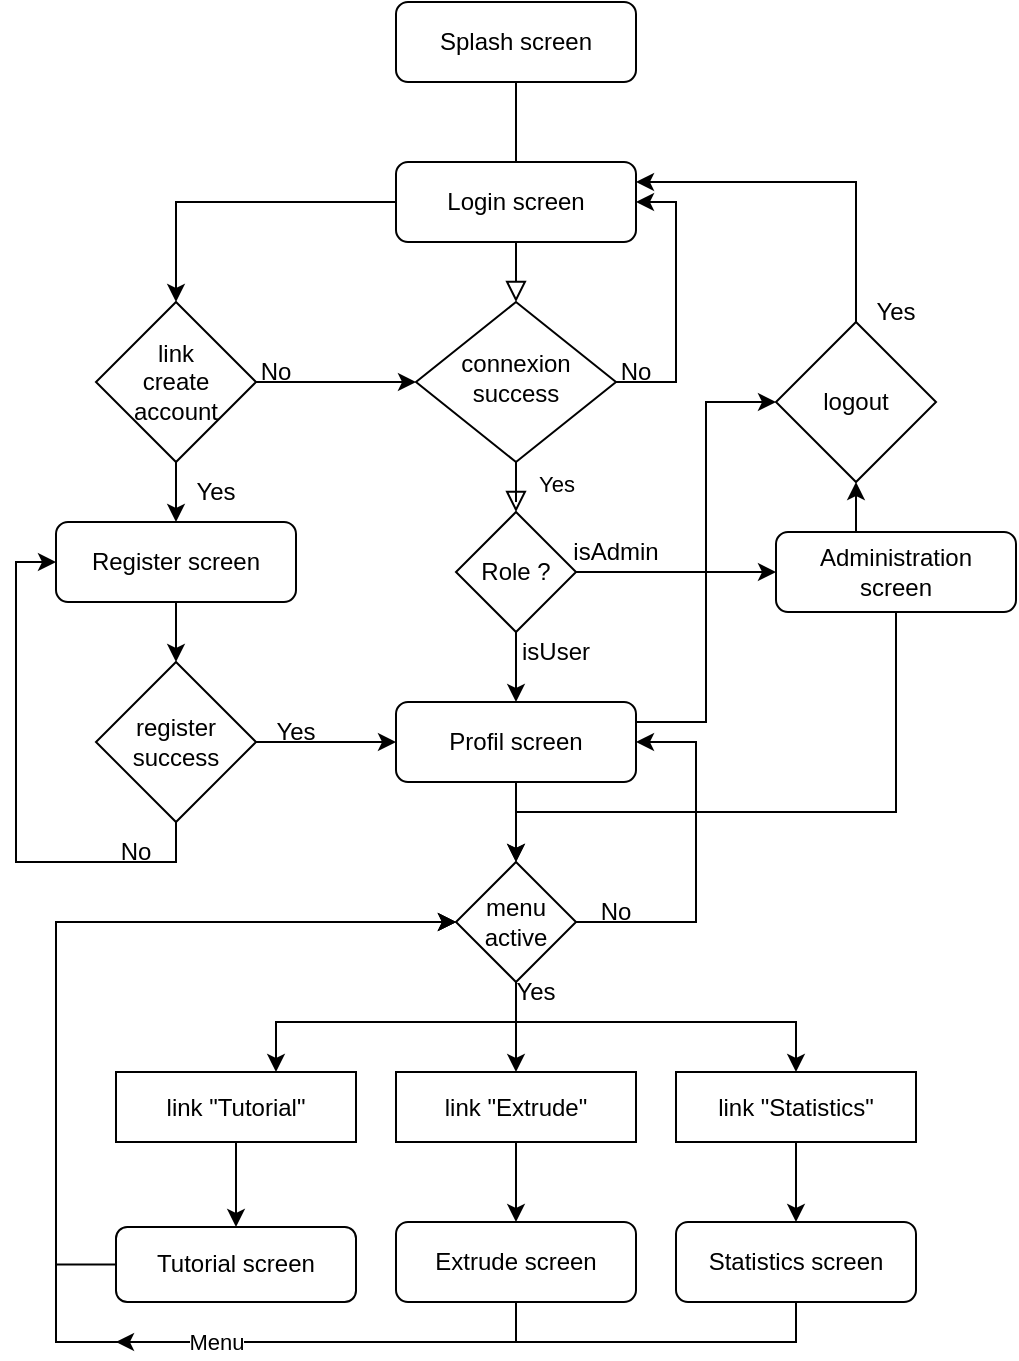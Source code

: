 <mxfile version="21.6.1" type="github">
  <diagram id="C5RBs43oDa-KdzZeNtuy" name="Page-1">
    <mxGraphModel dx="1434" dy="756" grid="1" gridSize="10" guides="1" tooltips="1" connect="1" arrows="1" fold="1" page="1" pageScale="1" pageWidth="827" pageHeight="1169" math="0" shadow="0">
      <root>
        <mxCell id="WIyWlLk6GJQsqaUBKTNV-0" />
        <mxCell id="WIyWlLk6GJQsqaUBKTNV-1" parent="WIyWlLk6GJQsqaUBKTNV-0" />
        <mxCell id="WIyWlLk6GJQsqaUBKTNV-2" value="" style="rounded=0;html=1;jettySize=auto;orthogonalLoop=1;fontSize=11;endArrow=block;endFill=0;endSize=8;strokeWidth=1;shadow=0;labelBackgroundColor=none;edgeStyle=orthogonalEdgeStyle;" parent="WIyWlLk6GJQsqaUBKTNV-1" source="WIyWlLk6GJQsqaUBKTNV-3" target="WIyWlLk6GJQsqaUBKTNV-6" edge="1">
          <mxGeometry relative="1" as="geometry" />
        </mxCell>
        <mxCell id="WIyWlLk6GJQsqaUBKTNV-3" value="Splash screen" style="rounded=1;whiteSpace=wrap;html=1;fontSize=12;glass=0;strokeWidth=1;shadow=0;" parent="WIyWlLk6GJQsqaUBKTNV-1" vertex="1">
          <mxGeometry x="350" y="50" width="120" height="40" as="geometry" />
        </mxCell>
        <mxCell id="WIyWlLk6GJQsqaUBKTNV-4" value="Yes" style="rounded=0;html=1;jettySize=auto;orthogonalLoop=1;fontSize=11;endArrow=block;endFill=0;endSize=8;strokeWidth=1;shadow=0;labelBackgroundColor=none;edgeStyle=orthogonalEdgeStyle;entryX=0.5;entryY=0;entryDx=0;entryDy=0;" parent="WIyWlLk6GJQsqaUBKTNV-1" source="WIyWlLk6GJQsqaUBKTNV-6" target="3vya6i_Q-tbSkME6sDgc-55" edge="1">
          <mxGeometry x="-0.604" y="20" relative="1" as="geometry">
            <mxPoint as="offset" />
            <mxPoint x="410" y="330" as="targetPoint" />
          </mxGeometry>
        </mxCell>
        <mxCell id="3vya6i_Q-tbSkME6sDgc-15" style="edgeStyle=orthogonalEdgeStyle;rounded=0;orthogonalLoop=1;jettySize=auto;html=1;entryX=1;entryY=0.5;entryDx=0;entryDy=0;exitX=1;exitY=0.5;exitDx=0;exitDy=0;" edge="1" parent="WIyWlLk6GJQsqaUBKTNV-1" source="WIyWlLk6GJQsqaUBKTNV-6" target="3vya6i_Q-tbSkME6sDgc-0">
          <mxGeometry relative="1" as="geometry">
            <Array as="points">
              <mxPoint x="490" y="240" />
              <mxPoint x="490" y="150" />
            </Array>
          </mxGeometry>
        </mxCell>
        <mxCell id="WIyWlLk6GJQsqaUBKTNV-6" value="connexion&lt;br&gt;success" style="rhombus;whiteSpace=wrap;html=1;shadow=0;fontFamily=Helvetica;fontSize=12;align=center;strokeWidth=1;spacing=6;spacingTop=-4;" parent="WIyWlLk6GJQsqaUBKTNV-1" vertex="1">
          <mxGeometry x="360" y="200" width="100" height="80" as="geometry" />
        </mxCell>
        <mxCell id="3vya6i_Q-tbSkME6sDgc-37" style="edgeStyle=orthogonalEdgeStyle;rounded=0;orthogonalLoop=1;jettySize=auto;html=1;entryX=0;entryY=0.5;entryDx=0;entryDy=0;" edge="1" parent="WIyWlLk6GJQsqaUBKTNV-1" source="WIyWlLk6GJQsqaUBKTNV-12" target="3vya6i_Q-tbSkME6sDgc-36">
          <mxGeometry relative="1" as="geometry">
            <Array as="points">
              <mxPoint x="505" y="410" />
              <mxPoint x="505" y="250" />
            </Array>
          </mxGeometry>
        </mxCell>
        <mxCell id="3vya6i_Q-tbSkME6sDgc-61" style="edgeStyle=orthogonalEdgeStyle;rounded=0;orthogonalLoop=1;jettySize=auto;html=1;entryX=0.5;entryY=0;entryDx=0;entryDy=0;" edge="1" parent="WIyWlLk6GJQsqaUBKTNV-1" source="WIyWlLk6GJQsqaUBKTNV-12" target="3vya6i_Q-tbSkME6sDgc-22">
          <mxGeometry relative="1" as="geometry" />
        </mxCell>
        <mxCell id="WIyWlLk6GJQsqaUBKTNV-12" value="Profil screen" style="rounded=1;whiteSpace=wrap;html=1;fontSize=12;glass=0;strokeWidth=1;shadow=0;" parent="WIyWlLk6GJQsqaUBKTNV-1" vertex="1">
          <mxGeometry x="350" y="400" width="120" height="40" as="geometry" />
        </mxCell>
        <mxCell id="3vya6i_Q-tbSkME6sDgc-1" style="edgeStyle=orthogonalEdgeStyle;rounded=0;orthogonalLoop=1;jettySize=auto;html=1;" edge="1" parent="WIyWlLk6GJQsqaUBKTNV-1" source="3vya6i_Q-tbSkME6sDgc-0" target="3vya6i_Q-tbSkME6sDgc-2">
          <mxGeometry relative="1" as="geometry">
            <mxPoint x="260" y="230" as="targetPoint" />
          </mxGeometry>
        </mxCell>
        <mxCell id="3vya6i_Q-tbSkME6sDgc-0" value="Login screen" style="rounded=1;whiteSpace=wrap;html=1;fontSize=12;glass=0;strokeWidth=1;shadow=0;" vertex="1" parent="WIyWlLk6GJQsqaUBKTNV-1">
          <mxGeometry x="350" y="130" width="120" height="40" as="geometry" />
        </mxCell>
        <mxCell id="3vya6i_Q-tbSkME6sDgc-3" style="edgeStyle=orthogonalEdgeStyle;rounded=0;orthogonalLoop=1;jettySize=auto;html=1;entryX=0;entryY=0.5;entryDx=0;entryDy=0;" edge="1" parent="WIyWlLk6GJQsqaUBKTNV-1" source="3vya6i_Q-tbSkME6sDgc-2" target="WIyWlLk6GJQsqaUBKTNV-6">
          <mxGeometry relative="1" as="geometry">
            <mxPoint x="320" y="410" as="targetPoint" />
          </mxGeometry>
        </mxCell>
        <mxCell id="3vya6i_Q-tbSkME6sDgc-2" value="link&lt;br&gt;create account" style="rhombus;whiteSpace=wrap;html=1;" vertex="1" parent="WIyWlLk6GJQsqaUBKTNV-1">
          <mxGeometry x="200" y="200" width="80" height="80" as="geometry" />
        </mxCell>
        <mxCell id="3vya6i_Q-tbSkME6sDgc-5" value="No" style="text;strokeColor=none;align=center;fillColor=none;html=1;verticalAlign=middle;whiteSpace=wrap;rounded=0;" vertex="1" parent="WIyWlLk6GJQsqaUBKTNV-1">
          <mxGeometry x="260" y="220" width="60" height="30" as="geometry" />
        </mxCell>
        <mxCell id="3vya6i_Q-tbSkME6sDgc-9" value="" style="edgeStyle=orthogonalEdgeStyle;rounded=0;orthogonalLoop=1;jettySize=auto;html=1;entryX=0.5;entryY=0;entryDx=0;entryDy=0;" edge="1" parent="WIyWlLk6GJQsqaUBKTNV-1" source="3vya6i_Q-tbSkME6sDgc-2" target="3vya6i_Q-tbSkME6sDgc-8">
          <mxGeometry relative="1" as="geometry">
            <mxPoint x="240" y="340" as="targetPoint" />
            <mxPoint x="240" y="280" as="sourcePoint" />
          </mxGeometry>
        </mxCell>
        <mxCell id="3vya6i_Q-tbSkME6sDgc-11" value="" style="edgeStyle=orthogonalEdgeStyle;rounded=0;orthogonalLoop=1;jettySize=auto;html=1;entryX=0.5;entryY=0;entryDx=0;entryDy=0;" edge="1" parent="WIyWlLk6GJQsqaUBKTNV-1" target="3vya6i_Q-tbSkME6sDgc-12">
          <mxGeometry relative="1" as="geometry">
            <mxPoint x="240" y="400" as="sourcePoint" />
            <mxPoint x="240" y="470" as="targetPoint" />
          </mxGeometry>
        </mxCell>
        <mxCell id="3vya6i_Q-tbSkME6sDgc-42" style="edgeStyle=orthogonalEdgeStyle;rounded=0;orthogonalLoop=1;jettySize=auto;html=1;entryX=0.5;entryY=0;entryDx=0;entryDy=0;" edge="1" parent="WIyWlLk6GJQsqaUBKTNV-1" source="3vya6i_Q-tbSkME6sDgc-8" target="3vya6i_Q-tbSkME6sDgc-12">
          <mxGeometry relative="1" as="geometry" />
        </mxCell>
        <mxCell id="3vya6i_Q-tbSkME6sDgc-8" value="Register screen" style="rounded=1;whiteSpace=wrap;html=1;" vertex="1" parent="WIyWlLk6GJQsqaUBKTNV-1">
          <mxGeometry x="180" y="310" width="120" height="40" as="geometry" />
        </mxCell>
        <mxCell id="3vya6i_Q-tbSkME6sDgc-17" style="edgeStyle=orthogonalEdgeStyle;rounded=0;orthogonalLoop=1;jettySize=auto;html=1;entryX=0;entryY=0.5;entryDx=0;entryDy=0;" edge="1" parent="WIyWlLk6GJQsqaUBKTNV-1" source="3vya6i_Q-tbSkME6sDgc-12" target="WIyWlLk6GJQsqaUBKTNV-12">
          <mxGeometry relative="1" as="geometry" />
        </mxCell>
        <mxCell id="3vya6i_Q-tbSkME6sDgc-20" style="edgeStyle=orthogonalEdgeStyle;rounded=0;orthogonalLoop=1;jettySize=auto;html=1;entryX=0;entryY=0.5;entryDx=0;entryDy=0;exitX=0.5;exitY=1;exitDx=0;exitDy=0;" edge="1" parent="WIyWlLk6GJQsqaUBKTNV-1" source="3vya6i_Q-tbSkME6sDgc-12" target="3vya6i_Q-tbSkME6sDgc-8">
          <mxGeometry relative="1" as="geometry" />
        </mxCell>
        <mxCell id="3vya6i_Q-tbSkME6sDgc-12" value="register&lt;br&gt;success" style="rhombus;whiteSpace=wrap;html=1;" vertex="1" parent="WIyWlLk6GJQsqaUBKTNV-1">
          <mxGeometry x="200" y="380" width="80" height="80" as="geometry" />
        </mxCell>
        <mxCell id="3vya6i_Q-tbSkME6sDgc-14" value="Yes" style="text;strokeColor=none;align=center;fillColor=none;html=1;verticalAlign=middle;whiteSpace=wrap;rounded=0;" vertex="1" parent="WIyWlLk6GJQsqaUBKTNV-1">
          <mxGeometry x="230" y="280" width="60" height="30" as="geometry" />
        </mxCell>
        <mxCell id="3vya6i_Q-tbSkME6sDgc-16" value="No" style="text;strokeColor=none;align=center;fillColor=none;html=1;verticalAlign=middle;whiteSpace=wrap;rounded=0;" vertex="1" parent="WIyWlLk6GJQsqaUBKTNV-1">
          <mxGeometry x="440" y="220" width="60" height="30" as="geometry" />
        </mxCell>
        <mxCell id="3vya6i_Q-tbSkME6sDgc-18" value="Yes" style="text;strokeColor=none;align=center;fillColor=none;html=1;verticalAlign=middle;whiteSpace=wrap;rounded=0;" vertex="1" parent="WIyWlLk6GJQsqaUBKTNV-1">
          <mxGeometry x="270" y="400" width="60" height="30" as="geometry" />
        </mxCell>
        <mxCell id="3vya6i_Q-tbSkME6sDgc-19" value="No" style="text;strokeColor=none;align=center;fillColor=none;html=1;verticalAlign=middle;whiteSpace=wrap;rounded=0;" vertex="1" parent="WIyWlLk6GJQsqaUBKTNV-1">
          <mxGeometry x="190" y="460" width="60" height="30" as="geometry" />
        </mxCell>
        <mxCell id="3vya6i_Q-tbSkME6sDgc-24" style="edgeStyle=orthogonalEdgeStyle;rounded=0;orthogonalLoop=1;jettySize=auto;html=1;exitX=1;exitY=0.5;exitDx=0;exitDy=0;entryX=1;entryY=0.5;entryDx=0;entryDy=0;" edge="1" parent="WIyWlLk6GJQsqaUBKTNV-1" source="3vya6i_Q-tbSkME6sDgc-22" target="WIyWlLk6GJQsqaUBKTNV-12">
          <mxGeometry relative="1" as="geometry">
            <mxPoint x="470" y="360" as="targetPoint" />
            <Array as="points">
              <mxPoint x="500" y="510" />
              <mxPoint x="500" y="420" />
            </Array>
          </mxGeometry>
        </mxCell>
        <mxCell id="3vya6i_Q-tbSkME6sDgc-32" style="edgeStyle=orthogonalEdgeStyle;rounded=0;orthogonalLoop=1;jettySize=auto;html=1;entryX=0.5;entryY=0;entryDx=0;entryDy=0;" edge="1" parent="WIyWlLk6GJQsqaUBKTNV-1" source="3vya6i_Q-tbSkME6sDgc-22" target="3vya6i_Q-tbSkME6sDgc-30">
          <mxGeometry relative="1" as="geometry">
            <Array as="points">
              <mxPoint x="410" y="560" />
              <mxPoint x="410" y="560" />
            </Array>
          </mxGeometry>
        </mxCell>
        <mxCell id="3vya6i_Q-tbSkME6sDgc-34" style="edgeStyle=orthogonalEdgeStyle;rounded=0;orthogonalLoop=1;jettySize=auto;html=1;entryX=0.5;entryY=0;entryDx=0;entryDy=0;" edge="1" parent="WIyWlLk6GJQsqaUBKTNV-1" source="3vya6i_Q-tbSkME6sDgc-22" target="3vya6i_Q-tbSkME6sDgc-31">
          <mxGeometry relative="1" as="geometry">
            <Array as="points">
              <mxPoint x="410" y="560" />
              <mxPoint x="550" y="560" />
            </Array>
          </mxGeometry>
        </mxCell>
        <mxCell id="3vya6i_Q-tbSkME6sDgc-22" value="menu&lt;br&gt;active" style="rhombus;whiteSpace=wrap;html=1;" vertex="1" parent="WIyWlLk6GJQsqaUBKTNV-1">
          <mxGeometry x="380" y="480" width="60" height="60" as="geometry" />
        </mxCell>
        <mxCell id="3vya6i_Q-tbSkME6sDgc-25" value="No" style="text;strokeColor=none;align=center;fillColor=none;html=1;verticalAlign=middle;whiteSpace=wrap;rounded=0;" vertex="1" parent="WIyWlLk6GJQsqaUBKTNV-1">
          <mxGeometry x="430" y="490" width="60" height="30" as="geometry" />
        </mxCell>
        <mxCell id="3vya6i_Q-tbSkME6sDgc-27" value="Yes" style="text;strokeColor=none;align=center;fillColor=none;html=1;verticalAlign=middle;whiteSpace=wrap;rounded=0;" vertex="1" parent="WIyWlLk6GJQsqaUBKTNV-1">
          <mxGeometry x="390" y="530" width="60" height="30" as="geometry" />
        </mxCell>
        <mxCell id="3vya6i_Q-tbSkME6sDgc-29" value="" style="edgeStyle=orthogonalEdgeStyle;rounded=0;orthogonalLoop=1;jettySize=auto;html=1;" edge="1" parent="WIyWlLk6GJQsqaUBKTNV-1" source="3vya6i_Q-tbSkME6sDgc-22" target="3vya6i_Q-tbSkME6sDgc-28">
          <mxGeometry relative="1" as="geometry">
            <mxPoint x="320" y="640" as="targetPoint" />
            <mxPoint x="370" y="460" as="sourcePoint" />
            <Array as="points">
              <mxPoint x="410" y="560" />
              <mxPoint x="290" y="560" />
            </Array>
          </mxGeometry>
        </mxCell>
        <mxCell id="3vya6i_Q-tbSkME6sDgc-40" style="edgeStyle=orthogonalEdgeStyle;rounded=0;orthogonalLoop=1;jettySize=auto;html=1;" edge="1" parent="WIyWlLk6GJQsqaUBKTNV-1" source="3vya6i_Q-tbSkME6sDgc-28" target="3vya6i_Q-tbSkME6sDgc-41">
          <mxGeometry relative="1" as="geometry">
            <mxPoint x="160" y="602.5" as="targetPoint" />
          </mxGeometry>
        </mxCell>
        <mxCell id="3vya6i_Q-tbSkME6sDgc-28" value="link &quot;Tutorial&quot;" style="rounded=0;whiteSpace=wrap;html=1;" vertex="1" parent="WIyWlLk6GJQsqaUBKTNV-1">
          <mxGeometry x="210" y="585" width="120" height="35" as="geometry" />
        </mxCell>
        <mxCell id="3vya6i_Q-tbSkME6sDgc-45" style="edgeStyle=orthogonalEdgeStyle;rounded=0;orthogonalLoop=1;jettySize=auto;html=1;" edge="1" parent="WIyWlLk6GJQsqaUBKTNV-1" source="3vya6i_Q-tbSkME6sDgc-30" target="3vya6i_Q-tbSkME6sDgc-46">
          <mxGeometry relative="1" as="geometry">
            <mxPoint x="410" y="660" as="targetPoint" />
          </mxGeometry>
        </mxCell>
        <mxCell id="3vya6i_Q-tbSkME6sDgc-30" value="link &quot;Extrude&quot;" style="rounded=0;whiteSpace=wrap;html=1;" vertex="1" parent="WIyWlLk6GJQsqaUBKTNV-1">
          <mxGeometry x="350" y="585" width="120" height="35" as="geometry" />
        </mxCell>
        <mxCell id="3vya6i_Q-tbSkME6sDgc-48" style="edgeStyle=orthogonalEdgeStyle;rounded=0;orthogonalLoop=1;jettySize=auto;html=1;" edge="1" parent="WIyWlLk6GJQsqaUBKTNV-1" source="3vya6i_Q-tbSkME6sDgc-31" target="3vya6i_Q-tbSkME6sDgc-49">
          <mxGeometry relative="1" as="geometry">
            <mxPoint x="550" y="660" as="targetPoint" />
          </mxGeometry>
        </mxCell>
        <mxCell id="3vya6i_Q-tbSkME6sDgc-31" value="link &quot;Statistics&quot;" style="rounded=0;whiteSpace=wrap;html=1;" vertex="1" parent="WIyWlLk6GJQsqaUBKTNV-1">
          <mxGeometry x="490" y="585" width="120" height="35" as="geometry" />
        </mxCell>
        <mxCell id="3vya6i_Q-tbSkME6sDgc-38" style="edgeStyle=orthogonalEdgeStyle;rounded=0;orthogonalLoop=1;jettySize=auto;html=1;entryX=1;entryY=0.25;entryDx=0;entryDy=0;" edge="1" parent="WIyWlLk6GJQsqaUBKTNV-1" source="3vya6i_Q-tbSkME6sDgc-36" target="3vya6i_Q-tbSkME6sDgc-0">
          <mxGeometry relative="1" as="geometry">
            <mxPoint x="580" y="150" as="targetPoint" />
            <Array as="points">
              <mxPoint x="580" y="140" />
            </Array>
          </mxGeometry>
        </mxCell>
        <mxCell id="3vya6i_Q-tbSkME6sDgc-36" value="logout" style="rhombus;whiteSpace=wrap;html=1;" vertex="1" parent="WIyWlLk6GJQsqaUBKTNV-1">
          <mxGeometry x="540" y="210" width="80" height="80" as="geometry" />
        </mxCell>
        <mxCell id="3vya6i_Q-tbSkME6sDgc-39" value="Yes" style="text;strokeColor=none;align=center;fillColor=none;html=1;verticalAlign=middle;whiteSpace=wrap;rounded=0;" vertex="1" parent="WIyWlLk6GJQsqaUBKTNV-1">
          <mxGeometry x="570" y="190" width="60" height="30" as="geometry" />
        </mxCell>
        <mxCell id="3vya6i_Q-tbSkME6sDgc-44" style="edgeStyle=orthogonalEdgeStyle;rounded=0;orthogonalLoop=1;jettySize=auto;html=1;entryX=0;entryY=0.5;entryDx=0;entryDy=0;" edge="1" parent="WIyWlLk6GJQsqaUBKTNV-1" source="3vya6i_Q-tbSkME6sDgc-41" target="3vya6i_Q-tbSkME6sDgc-22">
          <mxGeometry relative="1" as="geometry">
            <Array as="points">
              <mxPoint x="180" y="681" />
              <mxPoint x="180" y="510" />
            </Array>
          </mxGeometry>
        </mxCell>
        <mxCell id="3vya6i_Q-tbSkME6sDgc-41" value="Tutorial screen" style="rounded=1;whiteSpace=wrap;html=1;" vertex="1" parent="WIyWlLk6GJQsqaUBKTNV-1">
          <mxGeometry x="210" y="662.5" width="120" height="37.5" as="geometry" />
        </mxCell>
        <mxCell id="3vya6i_Q-tbSkME6sDgc-47" style="edgeStyle=orthogonalEdgeStyle;rounded=0;orthogonalLoop=1;jettySize=auto;html=1;entryX=0;entryY=0.5;entryDx=0;entryDy=0;" edge="1" parent="WIyWlLk6GJQsqaUBKTNV-1" source="3vya6i_Q-tbSkME6sDgc-46" target="3vya6i_Q-tbSkME6sDgc-22">
          <mxGeometry relative="1" as="geometry">
            <Array as="points">
              <mxPoint x="410" y="720" />
              <mxPoint x="180" y="720" />
              <mxPoint x="180" y="510" />
            </Array>
          </mxGeometry>
        </mxCell>
        <mxCell id="3vya6i_Q-tbSkME6sDgc-46" value="Extrude screen" style="rounded=1;whiteSpace=wrap;html=1;" vertex="1" parent="WIyWlLk6GJQsqaUBKTNV-1">
          <mxGeometry x="350" y="660" width="120" height="40" as="geometry" />
        </mxCell>
        <mxCell id="3vya6i_Q-tbSkME6sDgc-50" style="edgeStyle=orthogonalEdgeStyle;rounded=0;orthogonalLoop=1;jettySize=auto;html=1;entryX=0;entryY=0.5;entryDx=0;entryDy=0;" edge="1" parent="WIyWlLk6GJQsqaUBKTNV-1" source="3vya6i_Q-tbSkME6sDgc-49" target="3vya6i_Q-tbSkME6sDgc-22">
          <mxGeometry relative="1" as="geometry">
            <Array as="points">
              <mxPoint x="550" y="720" />
              <mxPoint x="180" y="720" />
              <mxPoint x="180" y="510" />
            </Array>
          </mxGeometry>
        </mxCell>
        <mxCell id="3vya6i_Q-tbSkME6sDgc-49" value="Statistics screen" style="rounded=1;whiteSpace=wrap;html=1;" vertex="1" parent="WIyWlLk6GJQsqaUBKTNV-1">
          <mxGeometry x="490" y="660" width="120" height="40" as="geometry" />
        </mxCell>
        <mxCell id="3vya6i_Q-tbSkME6sDgc-51" value="" style="endArrow=classic;html=1;rounded=0;" edge="1" parent="WIyWlLk6GJQsqaUBKTNV-1">
          <mxGeometry relative="1" as="geometry">
            <mxPoint x="310" y="720" as="sourcePoint" />
            <mxPoint x="210" y="720" as="targetPoint" />
          </mxGeometry>
        </mxCell>
        <mxCell id="3vya6i_Q-tbSkME6sDgc-52" value="Menu" style="edgeLabel;resizable=0;html=1;align=center;verticalAlign=middle;" connectable="0" vertex="1" parent="3vya6i_Q-tbSkME6sDgc-51">
          <mxGeometry relative="1" as="geometry" />
        </mxCell>
        <mxCell id="3vya6i_Q-tbSkME6sDgc-62" style="edgeStyle=orthogonalEdgeStyle;rounded=0;orthogonalLoop=1;jettySize=auto;html=1;" edge="1" parent="WIyWlLk6GJQsqaUBKTNV-1" source="3vya6i_Q-tbSkME6sDgc-55" target="WIyWlLk6GJQsqaUBKTNV-12">
          <mxGeometry relative="1" as="geometry" />
        </mxCell>
        <mxCell id="3vya6i_Q-tbSkME6sDgc-55" value="Role ?" style="rhombus;whiteSpace=wrap;html=1;" vertex="1" parent="WIyWlLk6GJQsqaUBKTNV-1">
          <mxGeometry x="380" y="305" width="60" height="60" as="geometry" />
        </mxCell>
        <mxCell id="3vya6i_Q-tbSkME6sDgc-58" value="isUser" style="text;strokeColor=none;align=center;fillColor=none;html=1;verticalAlign=middle;whiteSpace=wrap;rounded=0;" vertex="1" parent="WIyWlLk6GJQsqaUBKTNV-1">
          <mxGeometry x="400" y="360" width="60" height="30" as="geometry" />
        </mxCell>
        <mxCell id="3vya6i_Q-tbSkME6sDgc-59" value="isAdmin" style="text;strokeColor=none;align=center;fillColor=none;html=1;verticalAlign=middle;whiteSpace=wrap;rounded=0;" vertex="1" parent="WIyWlLk6GJQsqaUBKTNV-1">
          <mxGeometry x="430" y="310" width="60" height="30" as="geometry" />
        </mxCell>
        <mxCell id="3vya6i_Q-tbSkME6sDgc-64" style="edgeStyle=orthogonalEdgeStyle;rounded=0;orthogonalLoop=1;jettySize=auto;html=1;entryX=0.5;entryY=0;entryDx=0;entryDy=0;" edge="1" parent="WIyWlLk6GJQsqaUBKTNV-1" target="3vya6i_Q-tbSkME6sDgc-22">
          <mxGeometry relative="1" as="geometry">
            <mxPoint x="600" y="340" as="sourcePoint" />
            <mxPoint x="410" y="465" as="targetPoint" />
            <Array as="points">
              <mxPoint x="600" y="455" />
              <mxPoint x="410" y="455" />
            </Array>
          </mxGeometry>
        </mxCell>
        <mxCell id="3vya6i_Q-tbSkME6sDgc-65" value="" style="edgeStyle=orthogonalEdgeStyle;rounded=0;orthogonalLoop=1;jettySize=auto;html=1;" edge="1" parent="WIyWlLk6GJQsqaUBKTNV-1" source="3vya6i_Q-tbSkME6sDgc-55" target="3vya6i_Q-tbSkME6sDgc-60">
          <mxGeometry relative="1" as="geometry">
            <mxPoint x="650" y="335" as="targetPoint" />
            <mxPoint x="440" y="335" as="sourcePoint" />
          </mxGeometry>
        </mxCell>
        <mxCell id="3vya6i_Q-tbSkME6sDgc-66" style="edgeStyle=orthogonalEdgeStyle;rounded=0;orthogonalLoop=1;jettySize=auto;html=1;entryX=0.5;entryY=1;entryDx=0;entryDy=0;" edge="1" parent="WIyWlLk6GJQsqaUBKTNV-1" source="3vya6i_Q-tbSkME6sDgc-60" target="3vya6i_Q-tbSkME6sDgc-36">
          <mxGeometry relative="1" as="geometry">
            <Array as="points">
              <mxPoint x="580" y="310" />
              <mxPoint x="580" y="310" />
            </Array>
          </mxGeometry>
        </mxCell>
        <mxCell id="3vya6i_Q-tbSkME6sDgc-60" value="Administration&lt;br&gt;screen" style="rounded=1;whiteSpace=wrap;html=1;" vertex="1" parent="WIyWlLk6GJQsqaUBKTNV-1">
          <mxGeometry x="540" y="315" width="120" height="40" as="geometry" />
        </mxCell>
      </root>
    </mxGraphModel>
  </diagram>
</mxfile>
